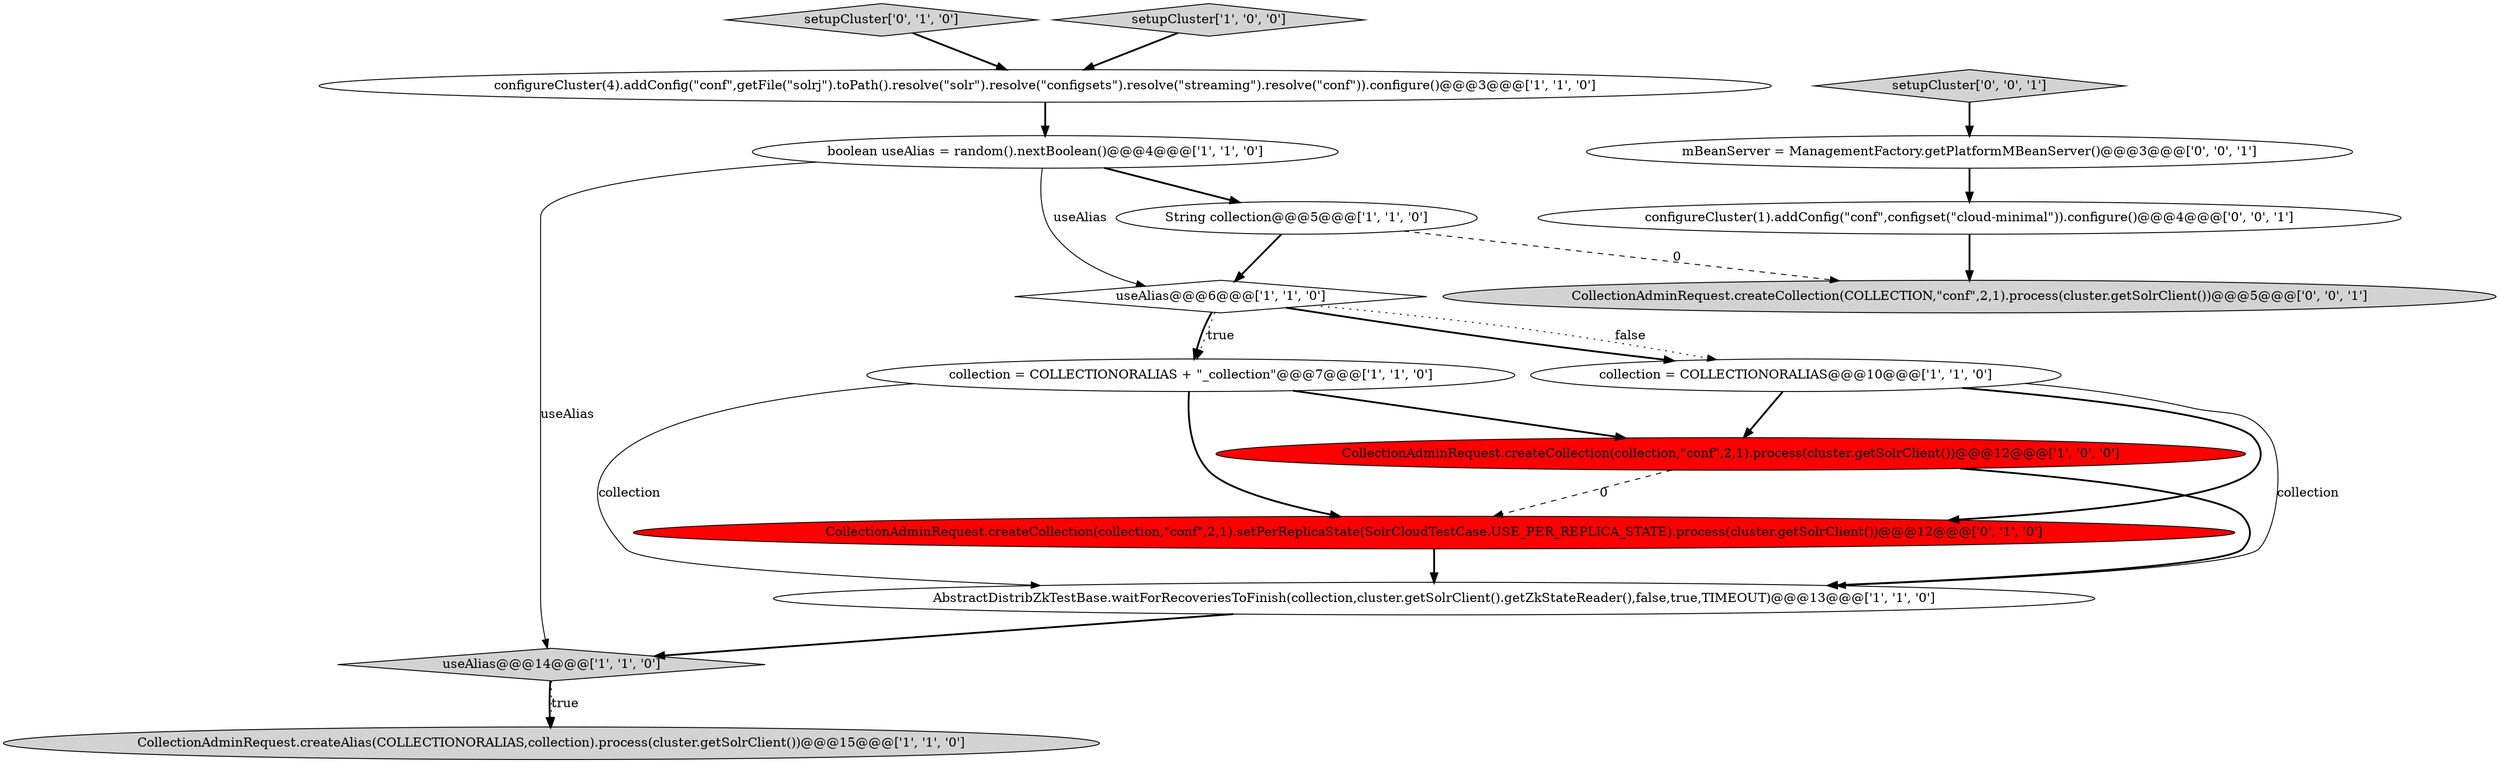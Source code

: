 digraph {
11 [style = filled, label = "setupCluster['0', '1', '0']", fillcolor = lightgray, shape = diamond image = "AAA0AAABBB2BBB"];
4 [style = filled, label = "CollectionAdminRequest.createCollection(collection,\"conf\",2,1).process(cluster.getSolrClient())@@@12@@@['1', '0', '0']", fillcolor = red, shape = ellipse image = "AAA1AAABBB1BBB"];
16 [style = filled, label = "CollectionAdminRequest.createCollection(COLLECTION,\"conf\",2,1).process(cluster.getSolrClient())@@@5@@@['0', '0', '1']", fillcolor = lightgray, shape = ellipse image = "AAA0AAABBB3BBB"];
2 [style = filled, label = "collection = COLLECTIONORALIAS + \"_collection\"@@@7@@@['1', '1', '0']", fillcolor = white, shape = ellipse image = "AAA0AAABBB1BBB"];
3 [style = filled, label = "CollectionAdminRequest.createAlias(COLLECTIONORALIAS,collection).process(cluster.getSolrClient())@@@15@@@['1', '1', '0']", fillcolor = lightgray, shape = ellipse image = "AAA0AAABBB1BBB"];
15 [style = filled, label = "setupCluster['0', '0', '1']", fillcolor = lightgray, shape = diamond image = "AAA0AAABBB3BBB"];
6 [style = filled, label = "AbstractDistribZkTestBase.waitForRecoveriesToFinish(collection,cluster.getSolrClient().getZkStateReader(),false,true,TIMEOUT)@@@13@@@['1', '1', '0']", fillcolor = white, shape = ellipse image = "AAA0AAABBB1BBB"];
7 [style = filled, label = "useAlias@@@14@@@['1', '1', '0']", fillcolor = lightgray, shape = diamond image = "AAA0AAABBB1BBB"];
5 [style = filled, label = "configureCluster(4).addConfig(\"conf\",getFile(\"solrj\").toPath().resolve(\"solr\").resolve(\"configsets\").resolve(\"streaming\").resolve(\"conf\")).configure()@@@3@@@['1', '1', '0']", fillcolor = white, shape = ellipse image = "AAA0AAABBB1BBB"];
8 [style = filled, label = "String collection@@@5@@@['1', '1', '0']", fillcolor = white, shape = ellipse image = "AAA0AAABBB1BBB"];
0 [style = filled, label = "boolean useAlias = random().nextBoolean()@@@4@@@['1', '1', '0']", fillcolor = white, shape = ellipse image = "AAA0AAABBB1BBB"];
13 [style = filled, label = "mBeanServer = ManagementFactory.getPlatformMBeanServer()@@@3@@@['0', '0', '1']", fillcolor = white, shape = ellipse image = "AAA0AAABBB3BBB"];
14 [style = filled, label = "configureCluster(1).addConfig(\"conf\",configset(\"cloud-minimal\")).configure()@@@4@@@['0', '0', '1']", fillcolor = white, shape = ellipse image = "AAA0AAABBB3BBB"];
9 [style = filled, label = "setupCluster['1', '0', '0']", fillcolor = lightgray, shape = diamond image = "AAA0AAABBB1BBB"];
1 [style = filled, label = "useAlias@@@6@@@['1', '1', '0']", fillcolor = white, shape = diamond image = "AAA0AAABBB1BBB"];
12 [style = filled, label = "CollectionAdminRequest.createCollection(collection,\"conf\",2,1).setPerReplicaState(SolrCloudTestCase.USE_PER_REPLICA_STATE).process(cluster.getSolrClient())@@@12@@@['0', '1', '0']", fillcolor = red, shape = ellipse image = "AAA1AAABBB2BBB"];
10 [style = filled, label = "collection = COLLECTIONORALIAS@@@10@@@['1', '1', '0']", fillcolor = white, shape = ellipse image = "AAA0AAABBB1BBB"];
14->16 [style = bold, label=""];
8->16 [style = dashed, label="0"];
15->13 [style = bold, label=""];
4->6 [style = bold, label=""];
0->7 [style = solid, label="useAlias"];
12->6 [style = bold, label=""];
2->4 [style = bold, label=""];
7->3 [style = bold, label=""];
2->12 [style = bold, label=""];
4->12 [style = dashed, label="0"];
8->1 [style = bold, label=""];
11->5 [style = bold, label=""];
0->1 [style = solid, label="useAlias"];
2->6 [style = solid, label="collection"];
1->10 [style = dotted, label="false"];
5->0 [style = bold, label=""];
7->3 [style = dotted, label="true"];
10->12 [style = bold, label=""];
0->8 [style = bold, label=""];
10->4 [style = bold, label=""];
9->5 [style = bold, label=""];
1->2 [style = bold, label=""];
6->7 [style = bold, label=""];
1->2 [style = dotted, label="true"];
1->10 [style = bold, label=""];
13->14 [style = bold, label=""];
10->6 [style = solid, label="collection"];
}
